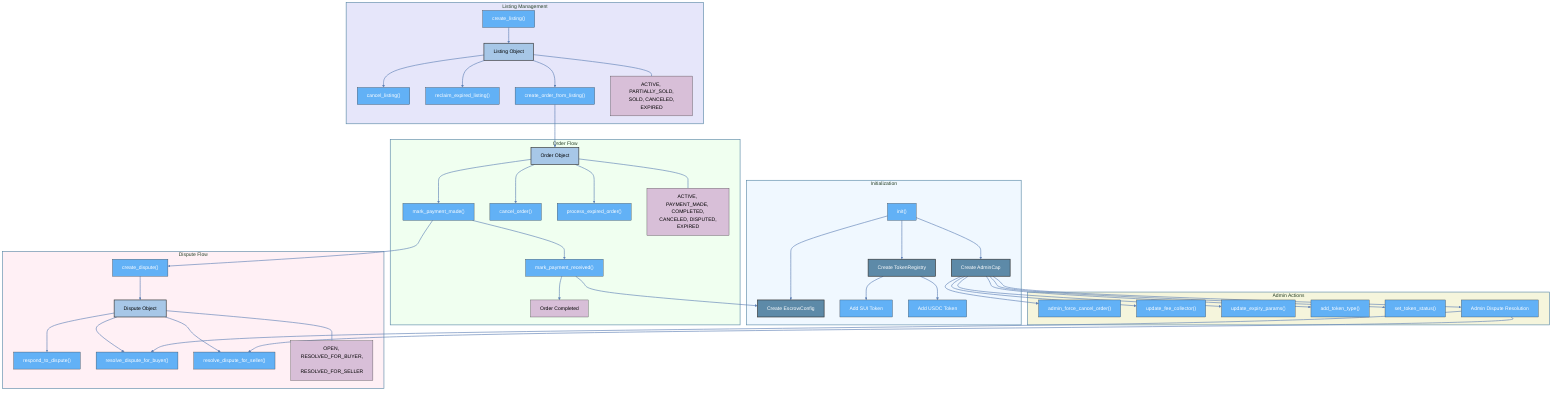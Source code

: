 %%{init: {'theme': 'base', 'themeVariables': { 'primaryColor': '#5D8AA8', 'primaryTextColor': '#fff', 'primaryBorderColor': '#5D8AA8', 'lineColor': '#6082B6', 'secondaryColor': '#62B1F6', 'tertiaryColor': '#D8BFD8' }}}%%
flowchart TD
    classDef mainNode fill:#5D8AA8,stroke:#333,stroke-width:2px,color:white,rounded
    classDef stateNode fill:#D8BFD8,stroke:#333,stroke-width:1px,color:black
    classDef functionNode fill:#62B1F6,stroke:#333,stroke-width:1px,color:white
    classDef objectNode fill:#A7C7E7,stroke:#333,stroke-width:2px,color:black,rounded

    linkStyle default stroke:#6082B6,stroke-width:2px,color:black

    %% Initialization section
    subgraph Initialization["Initialization"]
        init["init()"]:::functionNode --> config["Create EscrowConfig"]:::mainNode
        init --> token_reg["Create TokenRegistry"]:::mainNode
        init --> admin_cap["Create AdminCap"]:::mainNode
        token_reg --> add_sui["Add SUI Token"]:::functionNode
        token_reg --> add_usdc["Add USDC Token"]:::functionNode
    end

    %% Listing Management section
    subgraph Listing["Listing Management"]
        create_listing["create_listing()"]:::functionNode --> listing["Listing Object"]:::objectNode
        listing --> cancel_listing["cancel_listing()"]:::functionNode
        listing --> reclaim_expired["reclaim_expired_listing()"]:::functionNode
        listing --> create_order["create_order_from_listing()"]:::functionNode
        listing --- listing_states["ACTIVE, PARTIALLY_SOLD,<br> SOLD, CANCELED, EXPIRED"]:::stateNode
    end

    %% Order Flow section
    subgraph Order["Order Flow"]
        create_order --> order["Order Object"]:::objectNode
        order --> payment_made["mark_payment_made()"]:::functionNode
        payment_made --> payment_received["mark_payment_received()"]:::functionNode
        payment_received --> complete["Order Completed"]:::stateNode
        order --> cancel_order["cancel_order()"]:::functionNode
        order --> process_expired["process_expired_order()"]:::functionNode
        order --- order_states["ACTIVE, PAYMENT_MADE, COMPLETED,<br> CANCELED, DISPUTED, EXPIRED"]:::stateNode
    end

    %% Dispute Flow section
    subgraph Dispute["Dispute Flow"]
        payment_made --> create_dispute["create_dispute()"]:::functionNode
        create_dispute --> dispute["Dispute Object"]:::objectNode
        dispute --> respond["respond_to_dispute()"]:::functionNode
        dispute --> resolve_buyer["resolve_dispute_for_buyer()"]:::functionNode
        dispute --> resolve_seller["resolve_dispute_for_seller()"]:::functionNode
        dispute --- dispute_states["OPEN, RESOLVED_FOR_BUYER,<br> RESOLVED_FOR_SELLER"]:::stateNode
    end

    %% Admin Actions section
    subgraph Admin["Admin Actions"]
        admin_cap --> admin_cancel["admin_force_cancel_order()"]:::functionNode
        admin_cap --> update_fee["update_fee_collector()"]:::functionNode
        admin_cap --> update_expiry["update_expiry_params()"]:::functionNode
        admin_cap --> add_token["add_token_type()"]:::functionNode
        admin_cap --> set_token["set_token_status()"]:::functionNode
        admin_cap --> admin_dispute["Admin Dispute Resolution"]:::functionNode
    end

    %% Cross-linking with cleaner connections
    admin_dispute --> resolve_buyer
    admin_dispute --> resolve_seller
    payment_received --> config

    %% Styling for each subgraph
    style Initialization fill:#F0F8FF,stroke:#5D8AA8,stroke-width:2px
    style Listing fill:#E6E6FA,stroke:#5D8AA8,stroke-width:2px
    style Order fill:#F0FFF0,stroke:#5D8AA8,stroke-width:2px
    style Dispute fill:#FFF0F5,stroke:#5D8AA8,stroke-width:2px
    style Admin fill:#F5F5DC,stroke:#5D8AA8,stroke-width:2px